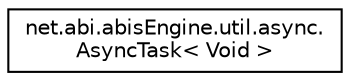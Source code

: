 digraph "Graphical Class Hierarchy"
{
 // LATEX_PDF_SIZE
  edge [fontname="Helvetica",fontsize="10",labelfontname="Helvetica",labelfontsize="10"];
  node [fontname="Helvetica",fontsize="10",shape=record];
  rankdir="LR";
  Node0 [label="net.abi.abisEngine.util.async.\lAsyncTask\< Void \>",height=0.2,width=0.4,color="black", fillcolor="white", style="filled",URL="$df/d2e/interfacenet_1_1abi_1_1abis_engine_1_1util_1_1async_1_1_async_task.html",tooltip=" "];
}
